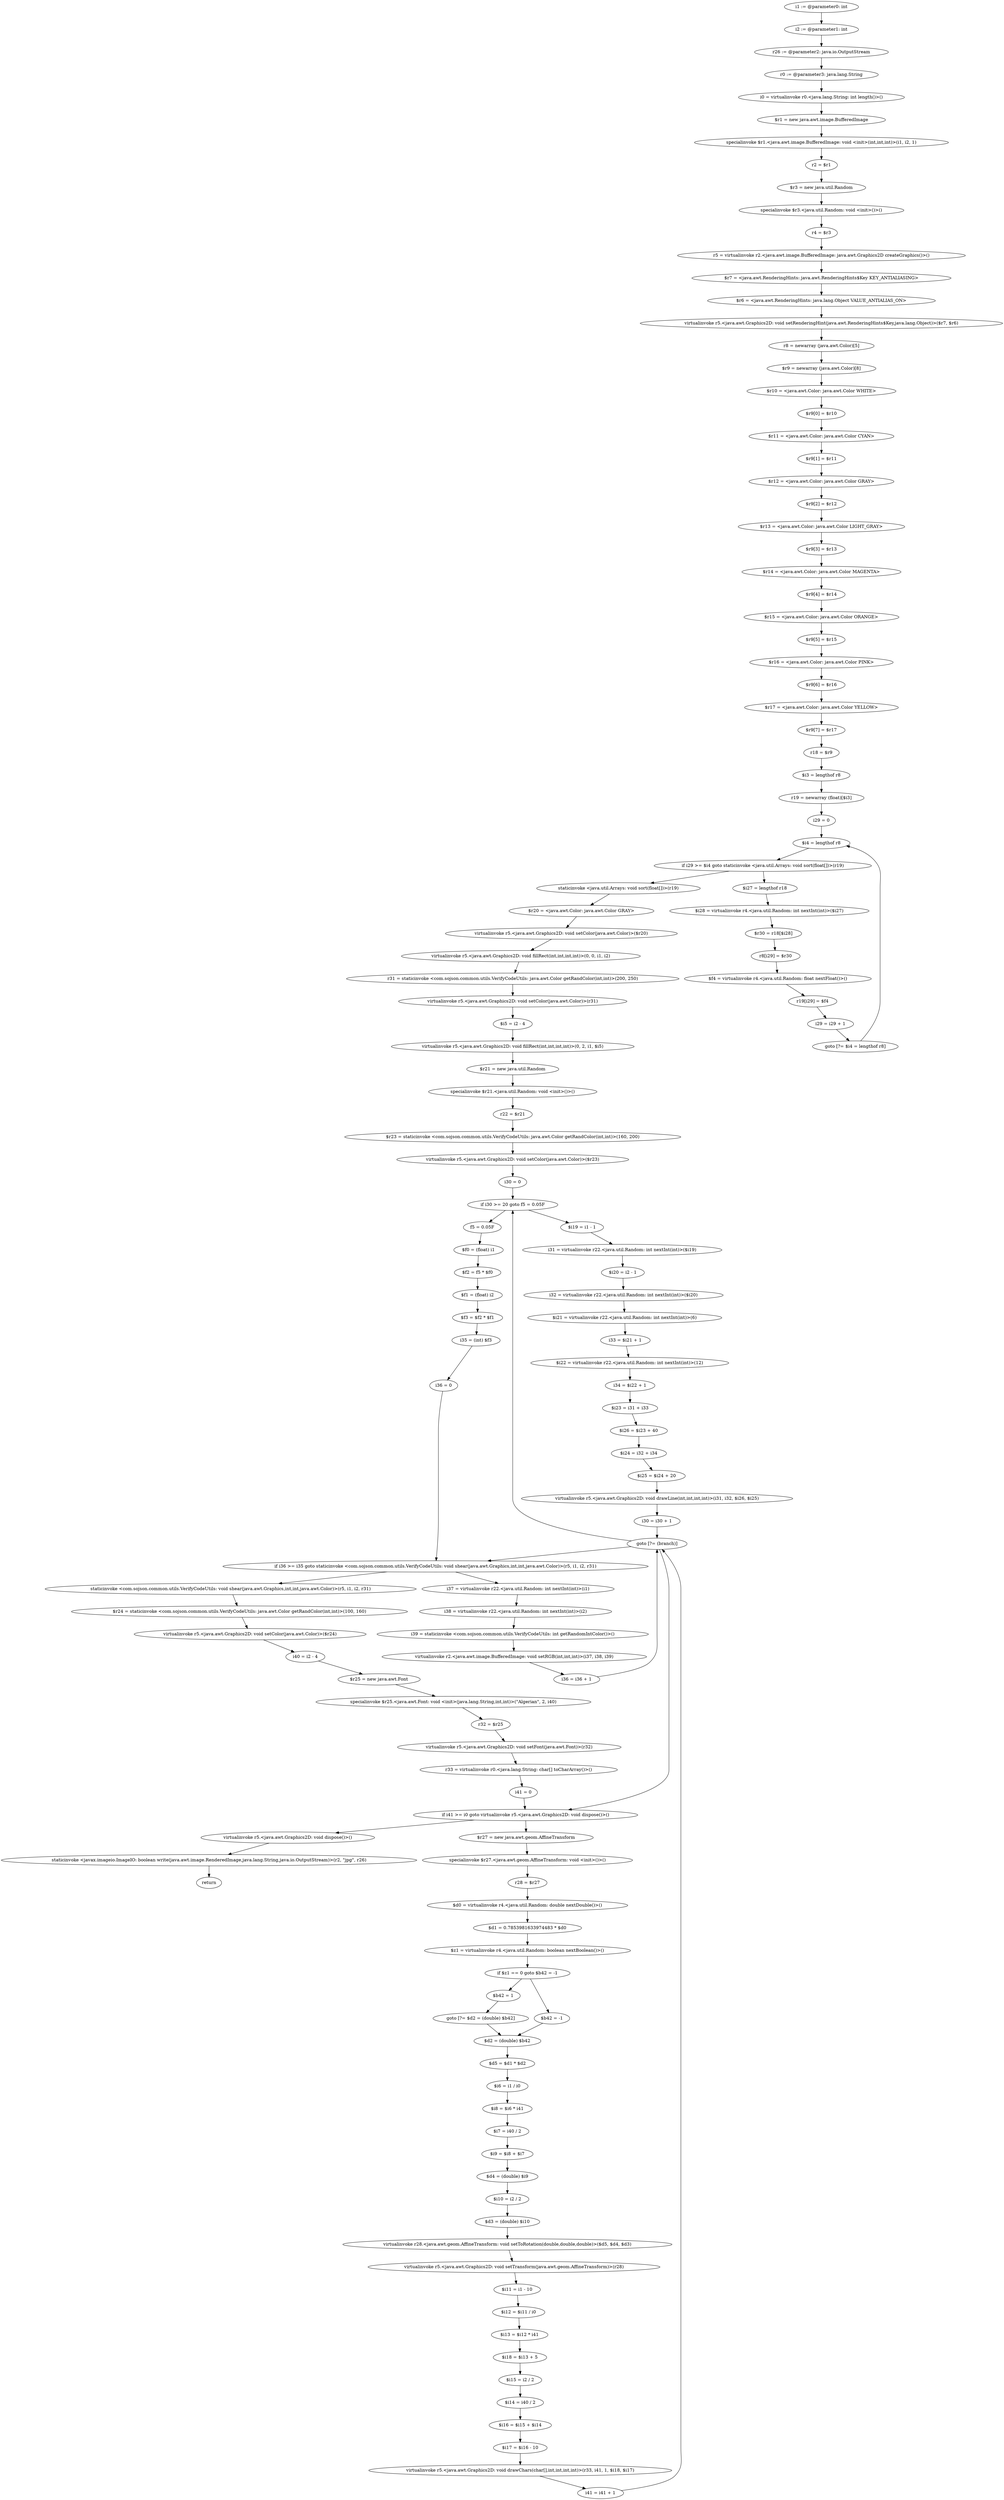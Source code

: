 digraph "unitGraph" {
    "i1 := @parameter0: int"
    "i2 := @parameter1: int"
    "r26 := @parameter2: java.io.OutputStream"
    "r0 := @parameter3: java.lang.String"
    "i0 = virtualinvoke r0.<java.lang.String: int length()>()"
    "$r1 = new java.awt.image.BufferedImage"
    "specialinvoke $r1.<java.awt.image.BufferedImage: void <init>(int,int,int)>(i1, i2, 1)"
    "r2 = $r1"
    "$r3 = new java.util.Random"
    "specialinvoke $r3.<java.util.Random: void <init>()>()"
    "r4 = $r3"
    "r5 = virtualinvoke r2.<java.awt.image.BufferedImage: java.awt.Graphics2D createGraphics()>()"
    "$r7 = <java.awt.RenderingHints: java.awt.RenderingHints$Key KEY_ANTIALIASING>"
    "$r6 = <java.awt.RenderingHints: java.lang.Object VALUE_ANTIALIAS_ON>"
    "virtualinvoke r5.<java.awt.Graphics2D: void setRenderingHint(java.awt.RenderingHints$Key,java.lang.Object)>($r7, $r6)"
    "r8 = newarray (java.awt.Color)[5]"
    "$r9 = newarray (java.awt.Color)[8]"
    "$r10 = <java.awt.Color: java.awt.Color WHITE>"
    "$r9[0] = $r10"
    "$r11 = <java.awt.Color: java.awt.Color CYAN>"
    "$r9[1] = $r11"
    "$r12 = <java.awt.Color: java.awt.Color GRAY>"
    "$r9[2] = $r12"
    "$r13 = <java.awt.Color: java.awt.Color LIGHT_GRAY>"
    "$r9[3] = $r13"
    "$r14 = <java.awt.Color: java.awt.Color MAGENTA>"
    "$r9[4] = $r14"
    "$r15 = <java.awt.Color: java.awt.Color ORANGE>"
    "$r9[5] = $r15"
    "$r16 = <java.awt.Color: java.awt.Color PINK>"
    "$r9[6] = $r16"
    "$r17 = <java.awt.Color: java.awt.Color YELLOW>"
    "$r9[7] = $r17"
    "r18 = $r9"
    "$i3 = lengthof r8"
    "r19 = newarray (float)[$i3]"
    "i29 = 0"
    "$i4 = lengthof r8"
    "if i29 >= $i4 goto staticinvoke <java.util.Arrays: void sort(float[])>(r19)"
    "$i27 = lengthof r18"
    "$i28 = virtualinvoke r4.<java.util.Random: int nextInt(int)>($i27)"
    "$r30 = r18[$i28]"
    "r8[i29] = $r30"
    "$f4 = virtualinvoke r4.<java.util.Random: float nextFloat()>()"
    "r19[i29] = $f4"
    "i29 = i29 + 1"
    "goto [?= $i4 = lengthof r8]"
    "staticinvoke <java.util.Arrays: void sort(float[])>(r19)"
    "$r20 = <java.awt.Color: java.awt.Color GRAY>"
    "virtualinvoke r5.<java.awt.Graphics2D: void setColor(java.awt.Color)>($r20)"
    "virtualinvoke r5.<java.awt.Graphics2D: void fillRect(int,int,int,int)>(0, 0, i1, i2)"
    "r31 = staticinvoke <com.sojson.common.utils.VerifyCodeUtils: java.awt.Color getRandColor(int,int)>(200, 250)"
    "virtualinvoke r5.<java.awt.Graphics2D: void setColor(java.awt.Color)>(r31)"
    "$i5 = i2 - 4"
    "virtualinvoke r5.<java.awt.Graphics2D: void fillRect(int,int,int,int)>(0, 2, i1, $i5)"
    "$r21 = new java.util.Random"
    "specialinvoke $r21.<java.util.Random: void <init>()>()"
    "r22 = $r21"
    "$r23 = staticinvoke <com.sojson.common.utils.VerifyCodeUtils: java.awt.Color getRandColor(int,int)>(160, 200)"
    "virtualinvoke r5.<java.awt.Graphics2D: void setColor(java.awt.Color)>($r23)"
    "i30 = 0"
    "if i30 >= 20 goto f5 = 0.05F"
    "$i19 = i1 - 1"
    "i31 = virtualinvoke r22.<java.util.Random: int nextInt(int)>($i19)"
    "$i20 = i2 - 1"
    "i32 = virtualinvoke r22.<java.util.Random: int nextInt(int)>($i20)"
    "$i21 = virtualinvoke r22.<java.util.Random: int nextInt(int)>(6)"
    "i33 = $i21 + 1"
    "$i22 = virtualinvoke r22.<java.util.Random: int nextInt(int)>(12)"
    "i34 = $i22 + 1"
    "$i23 = i31 + i33"
    "$i26 = $i23 + 40"
    "$i24 = i32 + i34"
    "$i25 = $i24 + 20"
    "virtualinvoke r5.<java.awt.Graphics2D: void drawLine(int,int,int,int)>(i31, i32, $i26, $i25)"
    "i30 = i30 + 1"
    "goto [?= (branch)]"
    "f5 = 0.05F"
    "$f0 = (float) i1"
    "$f2 = f5 * $f0"
    "$f1 = (float) i2"
    "$f3 = $f2 * $f1"
    "i35 = (int) $f3"
    "i36 = 0"
    "if i36 >= i35 goto staticinvoke <com.sojson.common.utils.VerifyCodeUtils: void shear(java.awt.Graphics,int,int,java.awt.Color)>(r5, i1, i2, r31)"
    "i37 = virtualinvoke r22.<java.util.Random: int nextInt(int)>(i1)"
    "i38 = virtualinvoke r22.<java.util.Random: int nextInt(int)>(i2)"
    "i39 = staticinvoke <com.sojson.common.utils.VerifyCodeUtils: int getRandomIntColor()>()"
    "virtualinvoke r2.<java.awt.image.BufferedImage: void setRGB(int,int,int)>(i37, i38, i39)"
    "i36 = i36 + 1"
    "staticinvoke <com.sojson.common.utils.VerifyCodeUtils: void shear(java.awt.Graphics,int,int,java.awt.Color)>(r5, i1, i2, r31)"
    "$r24 = staticinvoke <com.sojson.common.utils.VerifyCodeUtils: java.awt.Color getRandColor(int,int)>(100, 160)"
    "virtualinvoke r5.<java.awt.Graphics2D: void setColor(java.awt.Color)>($r24)"
    "i40 = i2 - 4"
    "$r25 = new java.awt.Font"
    "specialinvoke $r25.<java.awt.Font: void <init>(java.lang.String,int,int)>(\"Algerian\", 2, i40)"
    "r32 = $r25"
    "virtualinvoke r5.<java.awt.Graphics2D: void setFont(java.awt.Font)>(r32)"
    "r33 = virtualinvoke r0.<java.lang.String: char[] toCharArray()>()"
    "i41 = 0"
    "if i41 >= i0 goto virtualinvoke r5.<java.awt.Graphics2D: void dispose()>()"
    "$r27 = new java.awt.geom.AffineTransform"
    "specialinvoke $r27.<java.awt.geom.AffineTransform: void <init>()>()"
    "r28 = $r27"
    "$d0 = virtualinvoke r4.<java.util.Random: double nextDouble()>()"
    "$d1 = 0.7853981633974483 * $d0"
    "$z1 = virtualinvoke r4.<java.util.Random: boolean nextBoolean()>()"
    "if $z1 == 0 goto $b42 = -1"
    "$b42 = 1"
    "goto [?= $d2 = (double) $b42]"
    "$b42 = -1"
    "$d2 = (double) $b42"
    "$d5 = $d1 * $d2"
    "$i6 = i1 / i0"
    "$i8 = $i6 * i41"
    "$i7 = i40 / 2"
    "$i9 = $i8 + $i7"
    "$d4 = (double) $i9"
    "$i10 = i2 / 2"
    "$d3 = (double) $i10"
    "virtualinvoke r28.<java.awt.geom.AffineTransform: void setToRotation(double,double,double)>($d5, $d4, $d3)"
    "virtualinvoke r5.<java.awt.Graphics2D: void setTransform(java.awt.geom.AffineTransform)>(r28)"
    "$i11 = i1 - 10"
    "$i12 = $i11 / i0"
    "$i13 = $i12 * i41"
    "$i18 = $i13 + 5"
    "$i15 = i2 / 2"
    "$i14 = i40 / 2"
    "$i16 = $i15 + $i14"
    "$i17 = $i16 - 10"
    "virtualinvoke r5.<java.awt.Graphics2D: void drawChars(char[],int,int,int,int)>(r33, i41, 1, $i18, $i17)"
    "i41 = i41 + 1"
    "virtualinvoke r5.<java.awt.Graphics2D: void dispose()>()"
    "staticinvoke <javax.imageio.ImageIO: boolean write(java.awt.image.RenderedImage,java.lang.String,java.io.OutputStream)>(r2, \"jpg\", r26)"
    "return"
    "i1 := @parameter0: int"->"i2 := @parameter1: int";
    "i2 := @parameter1: int"->"r26 := @parameter2: java.io.OutputStream";
    "r26 := @parameter2: java.io.OutputStream"->"r0 := @parameter3: java.lang.String";
    "r0 := @parameter3: java.lang.String"->"i0 = virtualinvoke r0.<java.lang.String: int length()>()";
    "i0 = virtualinvoke r0.<java.lang.String: int length()>()"->"$r1 = new java.awt.image.BufferedImage";
    "$r1 = new java.awt.image.BufferedImage"->"specialinvoke $r1.<java.awt.image.BufferedImage: void <init>(int,int,int)>(i1, i2, 1)";
    "specialinvoke $r1.<java.awt.image.BufferedImage: void <init>(int,int,int)>(i1, i2, 1)"->"r2 = $r1";
    "r2 = $r1"->"$r3 = new java.util.Random";
    "$r3 = new java.util.Random"->"specialinvoke $r3.<java.util.Random: void <init>()>()";
    "specialinvoke $r3.<java.util.Random: void <init>()>()"->"r4 = $r3";
    "r4 = $r3"->"r5 = virtualinvoke r2.<java.awt.image.BufferedImage: java.awt.Graphics2D createGraphics()>()";
    "r5 = virtualinvoke r2.<java.awt.image.BufferedImage: java.awt.Graphics2D createGraphics()>()"->"$r7 = <java.awt.RenderingHints: java.awt.RenderingHints$Key KEY_ANTIALIASING>";
    "$r7 = <java.awt.RenderingHints: java.awt.RenderingHints$Key KEY_ANTIALIASING>"->"$r6 = <java.awt.RenderingHints: java.lang.Object VALUE_ANTIALIAS_ON>";
    "$r6 = <java.awt.RenderingHints: java.lang.Object VALUE_ANTIALIAS_ON>"->"virtualinvoke r5.<java.awt.Graphics2D: void setRenderingHint(java.awt.RenderingHints$Key,java.lang.Object)>($r7, $r6)";
    "virtualinvoke r5.<java.awt.Graphics2D: void setRenderingHint(java.awt.RenderingHints$Key,java.lang.Object)>($r7, $r6)"->"r8 = newarray (java.awt.Color)[5]";
    "r8 = newarray (java.awt.Color)[5]"->"$r9 = newarray (java.awt.Color)[8]";
    "$r9 = newarray (java.awt.Color)[8]"->"$r10 = <java.awt.Color: java.awt.Color WHITE>";
    "$r10 = <java.awt.Color: java.awt.Color WHITE>"->"$r9[0] = $r10";
    "$r9[0] = $r10"->"$r11 = <java.awt.Color: java.awt.Color CYAN>";
    "$r11 = <java.awt.Color: java.awt.Color CYAN>"->"$r9[1] = $r11";
    "$r9[1] = $r11"->"$r12 = <java.awt.Color: java.awt.Color GRAY>";
    "$r12 = <java.awt.Color: java.awt.Color GRAY>"->"$r9[2] = $r12";
    "$r9[2] = $r12"->"$r13 = <java.awt.Color: java.awt.Color LIGHT_GRAY>";
    "$r13 = <java.awt.Color: java.awt.Color LIGHT_GRAY>"->"$r9[3] = $r13";
    "$r9[3] = $r13"->"$r14 = <java.awt.Color: java.awt.Color MAGENTA>";
    "$r14 = <java.awt.Color: java.awt.Color MAGENTA>"->"$r9[4] = $r14";
    "$r9[4] = $r14"->"$r15 = <java.awt.Color: java.awt.Color ORANGE>";
    "$r15 = <java.awt.Color: java.awt.Color ORANGE>"->"$r9[5] = $r15";
    "$r9[5] = $r15"->"$r16 = <java.awt.Color: java.awt.Color PINK>";
    "$r16 = <java.awt.Color: java.awt.Color PINK>"->"$r9[6] = $r16";
    "$r9[6] = $r16"->"$r17 = <java.awt.Color: java.awt.Color YELLOW>";
    "$r17 = <java.awt.Color: java.awt.Color YELLOW>"->"$r9[7] = $r17";
    "$r9[7] = $r17"->"r18 = $r9";
    "r18 = $r9"->"$i3 = lengthof r8";
    "$i3 = lengthof r8"->"r19 = newarray (float)[$i3]";
    "r19 = newarray (float)[$i3]"->"i29 = 0";
    "i29 = 0"->"$i4 = lengthof r8";
    "$i4 = lengthof r8"->"if i29 >= $i4 goto staticinvoke <java.util.Arrays: void sort(float[])>(r19)";
    "if i29 >= $i4 goto staticinvoke <java.util.Arrays: void sort(float[])>(r19)"->"$i27 = lengthof r18";
    "if i29 >= $i4 goto staticinvoke <java.util.Arrays: void sort(float[])>(r19)"->"staticinvoke <java.util.Arrays: void sort(float[])>(r19)";
    "$i27 = lengthof r18"->"$i28 = virtualinvoke r4.<java.util.Random: int nextInt(int)>($i27)";
    "$i28 = virtualinvoke r4.<java.util.Random: int nextInt(int)>($i27)"->"$r30 = r18[$i28]";
    "$r30 = r18[$i28]"->"r8[i29] = $r30";
    "r8[i29] = $r30"->"$f4 = virtualinvoke r4.<java.util.Random: float nextFloat()>()";
    "$f4 = virtualinvoke r4.<java.util.Random: float nextFloat()>()"->"r19[i29] = $f4";
    "r19[i29] = $f4"->"i29 = i29 + 1";
    "i29 = i29 + 1"->"goto [?= $i4 = lengthof r8]";
    "goto [?= $i4 = lengthof r8]"->"$i4 = lengthof r8";
    "staticinvoke <java.util.Arrays: void sort(float[])>(r19)"->"$r20 = <java.awt.Color: java.awt.Color GRAY>";
    "$r20 = <java.awt.Color: java.awt.Color GRAY>"->"virtualinvoke r5.<java.awt.Graphics2D: void setColor(java.awt.Color)>($r20)";
    "virtualinvoke r5.<java.awt.Graphics2D: void setColor(java.awt.Color)>($r20)"->"virtualinvoke r5.<java.awt.Graphics2D: void fillRect(int,int,int,int)>(0, 0, i1, i2)";
    "virtualinvoke r5.<java.awt.Graphics2D: void fillRect(int,int,int,int)>(0, 0, i1, i2)"->"r31 = staticinvoke <com.sojson.common.utils.VerifyCodeUtils: java.awt.Color getRandColor(int,int)>(200, 250)";
    "r31 = staticinvoke <com.sojson.common.utils.VerifyCodeUtils: java.awt.Color getRandColor(int,int)>(200, 250)"->"virtualinvoke r5.<java.awt.Graphics2D: void setColor(java.awt.Color)>(r31)";
    "virtualinvoke r5.<java.awt.Graphics2D: void setColor(java.awt.Color)>(r31)"->"$i5 = i2 - 4";
    "$i5 = i2 - 4"->"virtualinvoke r5.<java.awt.Graphics2D: void fillRect(int,int,int,int)>(0, 2, i1, $i5)";
    "virtualinvoke r5.<java.awt.Graphics2D: void fillRect(int,int,int,int)>(0, 2, i1, $i5)"->"$r21 = new java.util.Random";
    "$r21 = new java.util.Random"->"specialinvoke $r21.<java.util.Random: void <init>()>()";
    "specialinvoke $r21.<java.util.Random: void <init>()>()"->"r22 = $r21";
    "r22 = $r21"->"$r23 = staticinvoke <com.sojson.common.utils.VerifyCodeUtils: java.awt.Color getRandColor(int,int)>(160, 200)";
    "$r23 = staticinvoke <com.sojson.common.utils.VerifyCodeUtils: java.awt.Color getRandColor(int,int)>(160, 200)"->"virtualinvoke r5.<java.awt.Graphics2D: void setColor(java.awt.Color)>($r23)";
    "virtualinvoke r5.<java.awt.Graphics2D: void setColor(java.awt.Color)>($r23)"->"i30 = 0";
    "i30 = 0"->"if i30 >= 20 goto f5 = 0.05F";
    "if i30 >= 20 goto f5 = 0.05F"->"$i19 = i1 - 1";
    "if i30 >= 20 goto f5 = 0.05F"->"f5 = 0.05F";
    "$i19 = i1 - 1"->"i31 = virtualinvoke r22.<java.util.Random: int nextInt(int)>($i19)";
    "i31 = virtualinvoke r22.<java.util.Random: int nextInt(int)>($i19)"->"$i20 = i2 - 1";
    "$i20 = i2 - 1"->"i32 = virtualinvoke r22.<java.util.Random: int nextInt(int)>($i20)";
    "i32 = virtualinvoke r22.<java.util.Random: int nextInt(int)>($i20)"->"$i21 = virtualinvoke r22.<java.util.Random: int nextInt(int)>(6)";
    "$i21 = virtualinvoke r22.<java.util.Random: int nextInt(int)>(6)"->"i33 = $i21 + 1";
    "i33 = $i21 + 1"->"$i22 = virtualinvoke r22.<java.util.Random: int nextInt(int)>(12)";
    "$i22 = virtualinvoke r22.<java.util.Random: int nextInt(int)>(12)"->"i34 = $i22 + 1";
    "i34 = $i22 + 1"->"$i23 = i31 + i33";
    "$i23 = i31 + i33"->"$i26 = $i23 + 40";
    "$i26 = $i23 + 40"->"$i24 = i32 + i34";
    "$i24 = i32 + i34"->"$i25 = $i24 + 20";
    "$i25 = $i24 + 20"->"virtualinvoke r5.<java.awt.Graphics2D: void drawLine(int,int,int,int)>(i31, i32, $i26, $i25)";
    "virtualinvoke r5.<java.awt.Graphics2D: void drawLine(int,int,int,int)>(i31, i32, $i26, $i25)"->"i30 = i30 + 1";
    "i30 = i30 + 1"->"goto [?= (branch)]";
    "goto [?= (branch)]"->"if i30 >= 20 goto f5 = 0.05F";
    "f5 = 0.05F"->"$f0 = (float) i1";
    "$f0 = (float) i1"->"$f2 = f5 * $f0";
    "$f2 = f5 * $f0"->"$f1 = (float) i2";
    "$f1 = (float) i2"->"$f3 = $f2 * $f1";
    "$f3 = $f2 * $f1"->"i35 = (int) $f3";
    "i35 = (int) $f3"->"i36 = 0";
    "i36 = 0"->"if i36 >= i35 goto staticinvoke <com.sojson.common.utils.VerifyCodeUtils: void shear(java.awt.Graphics,int,int,java.awt.Color)>(r5, i1, i2, r31)";
    "if i36 >= i35 goto staticinvoke <com.sojson.common.utils.VerifyCodeUtils: void shear(java.awt.Graphics,int,int,java.awt.Color)>(r5, i1, i2, r31)"->"i37 = virtualinvoke r22.<java.util.Random: int nextInt(int)>(i1)";
    "if i36 >= i35 goto staticinvoke <com.sojson.common.utils.VerifyCodeUtils: void shear(java.awt.Graphics,int,int,java.awt.Color)>(r5, i1, i2, r31)"->"staticinvoke <com.sojson.common.utils.VerifyCodeUtils: void shear(java.awt.Graphics,int,int,java.awt.Color)>(r5, i1, i2, r31)";
    "i37 = virtualinvoke r22.<java.util.Random: int nextInt(int)>(i1)"->"i38 = virtualinvoke r22.<java.util.Random: int nextInt(int)>(i2)";
    "i38 = virtualinvoke r22.<java.util.Random: int nextInt(int)>(i2)"->"i39 = staticinvoke <com.sojson.common.utils.VerifyCodeUtils: int getRandomIntColor()>()";
    "i39 = staticinvoke <com.sojson.common.utils.VerifyCodeUtils: int getRandomIntColor()>()"->"virtualinvoke r2.<java.awt.image.BufferedImage: void setRGB(int,int,int)>(i37, i38, i39)";
    "virtualinvoke r2.<java.awt.image.BufferedImage: void setRGB(int,int,int)>(i37, i38, i39)"->"i36 = i36 + 1";
    "i36 = i36 + 1"->"goto [?= (branch)]";
    "goto [?= (branch)]"->"if i36 >= i35 goto staticinvoke <com.sojson.common.utils.VerifyCodeUtils: void shear(java.awt.Graphics,int,int,java.awt.Color)>(r5, i1, i2, r31)";
    "staticinvoke <com.sojson.common.utils.VerifyCodeUtils: void shear(java.awt.Graphics,int,int,java.awt.Color)>(r5, i1, i2, r31)"->"$r24 = staticinvoke <com.sojson.common.utils.VerifyCodeUtils: java.awt.Color getRandColor(int,int)>(100, 160)";
    "$r24 = staticinvoke <com.sojson.common.utils.VerifyCodeUtils: java.awt.Color getRandColor(int,int)>(100, 160)"->"virtualinvoke r5.<java.awt.Graphics2D: void setColor(java.awt.Color)>($r24)";
    "virtualinvoke r5.<java.awt.Graphics2D: void setColor(java.awt.Color)>($r24)"->"i40 = i2 - 4";
    "i40 = i2 - 4"->"$r25 = new java.awt.Font";
    "$r25 = new java.awt.Font"->"specialinvoke $r25.<java.awt.Font: void <init>(java.lang.String,int,int)>(\"Algerian\", 2, i40)";
    "specialinvoke $r25.<java.awt.Font: void <init>(java.lang.String,int,int)>(\"Algerian\", 2, i40)"->"r32 = $r25";
    "r32 = $r25"->"virtualinvoke r5.<java.awt.Graphics2D: void setFont(java.awt.Font)>(r32)";
    "virtualinvoke r5.<java.awt.Graphics2D: void setFont(java.awt.Font)>(r32)"->"r33 = virtualinvoke r0.<java.lang.String: char[] toCharArray()>()";
    "r33 = virtualinvoke r0.<java.lang.String: char[] toCharArray()>()"->"i41 = 0";
    "i41 = 0"->"if i41 >= i0 goto virtualinvoke r5.<java.awt.Graphics2D: void dispose()>()";
    "if i41 >= i0 goto virtualinvoke r5.<java.awt.Graphics2D: void dispose()>()"->"$r27 = new java.awt.geom.AffineTransform";
    "if i41 >= i0 goto virtualinvoke r5.<java.awt.Graphics2D: void dispose()>()"->"virtualinvoke r5.<java.awt.Graphics2D: void dispose()>()";
    "$r27 = new java.awt.geom.AffineTransform"->"specialinvoke $r27.<java.awt.geom.AffineTransform: void <init>()>()";
    "specialinvoke $r27.<java.awt.geom.AffineTransform: void <init>()>()"->"r28 = $r27";
    "r28 = $r27"->"$d0 = virtualinvoke r4.<java.util.Random: double nextDouble()>()";
    "$d0 = virtualinvoke r4.<java.util.Random: double nextDouble()>()"->"$d1 = 0.7853981633974483 * $d0";
    "$d1 = 0.7853981633974483 * $d0"->"$z1 = virtualinvoke r4.<java.util.Random: boolean nextBoolean()>()";
    "$z1 = virtualinvoke r4.<java.util.Random: boolean nextBoolean()>()"->"if $z1 == 0 goto $b42 = -1";
    "if $z1 == 0 goto $b42 = -1"->"$b42 = 1";
    "if $z1 == 0 goto $b42 = -1"->"$b42 = -1";
    "$b42 = 1"->"goto [?= $d2 = (double) $b42]";
    "goto [?= $d2 = (double) $b42]"->"$d2 = (double) $b42";
    "$b42 = -1"->"$d2 = (double) $b42";
    "$d2 = (double) $b42"->"$d5 = $d1 * $d2";
    "$d5 = $d1 * $d2"->"$i6 = i1 / i0";
    "$i6 = i1 / i0"->"$i8 = $i6 * i41";
    "$i8 = $i6 * i41"->"$i7 = i40 / 2";
    "$i7 = i40 / 2"->"$i9 = $i8 + $i7";
    "$i9 = $i8 + $i7"->"$d4 = (double) $i9";
    "$d4 = (double) $i9"->"$i10 = i2 / 2";
    "$i10 = i2 / 2"->"$d3 = (double) $i10";
    "$d3 = (double) $i10"->"virtualinvoke r28.<java.awt.geom.AffineTransform: void setToRotation(double,double,double)>($d5, $d4, $d3)";
    "virtualinvoke r28.<java.awt.geom.AffineTransform: void setToRotation(double,double,double)>($d5, $d4, $d3)"->"virtualinvoke r5.<java.awt.Graphics2D: void setTransform(java.awt.geom.AffineTransform)>(r28)";
    "virtualinvoke r5.<java.awt.Graphics2D: void setTransform(java.awt.geom.AffineTransform)>(r28)"->"$i11 = i1 - 10";
    "$i11 = i1 - 10"->"$i12 = $i11 / i0";
    "$i12 = $i11 / i0"->"$i13 = $i12 * i41";
    "$i13 = $i12 * i41"->"$i18 = $i13 + 5";
    "$i18 = $i13 + 5"->"$i15 = i2 / 2";
    "$i15 = i2 / 2"->"$i14 = i40 / 2";
    "$i14 = i40 / 2"->"$i16 = $i15 + $i14";
    "$i16 = $i15 + $i14"->"$i17 = $i16 - 10";
    "$i17 = $i16 - 10"->"virtualinvoke r5.<java.awt.Graphics2D: void drawChars(char[],int,int,int,int)>(r33, i41, 1, $i18, $i17)";
    "virtualinvoke r5.<java.awt.Graphics2D: void drawChars(char[],int,int,int,int)>(r33, i41, 1, $i18, $i17)"->"i41 = i41 + 1";
    "i41 = i41 + 1"->"goto [?= (branch)]";
    "goto [?= (branch)]"->"if i41 >= i0 goto virtualinvoke r5.<java.awt.Graphics2D: void dispose()>()";
    "virtualinvoke r5.<java.awt.Graphics2D: void dispose()>()"->"staticinvoke <javax.imageio.ImageIO: boolean write(java.awt.image.RenderedImage,java.lang.String,java.io.OutputStream)>(r2, \"jpg\", r26)";
    "staticinvoke <javax.imageio.ImageIO: boolean write(java.awt.image.RenderedImage,java.lang.String,java.io.OutputStream)>(r2, \"jpg\", r26)"->"return";
}
